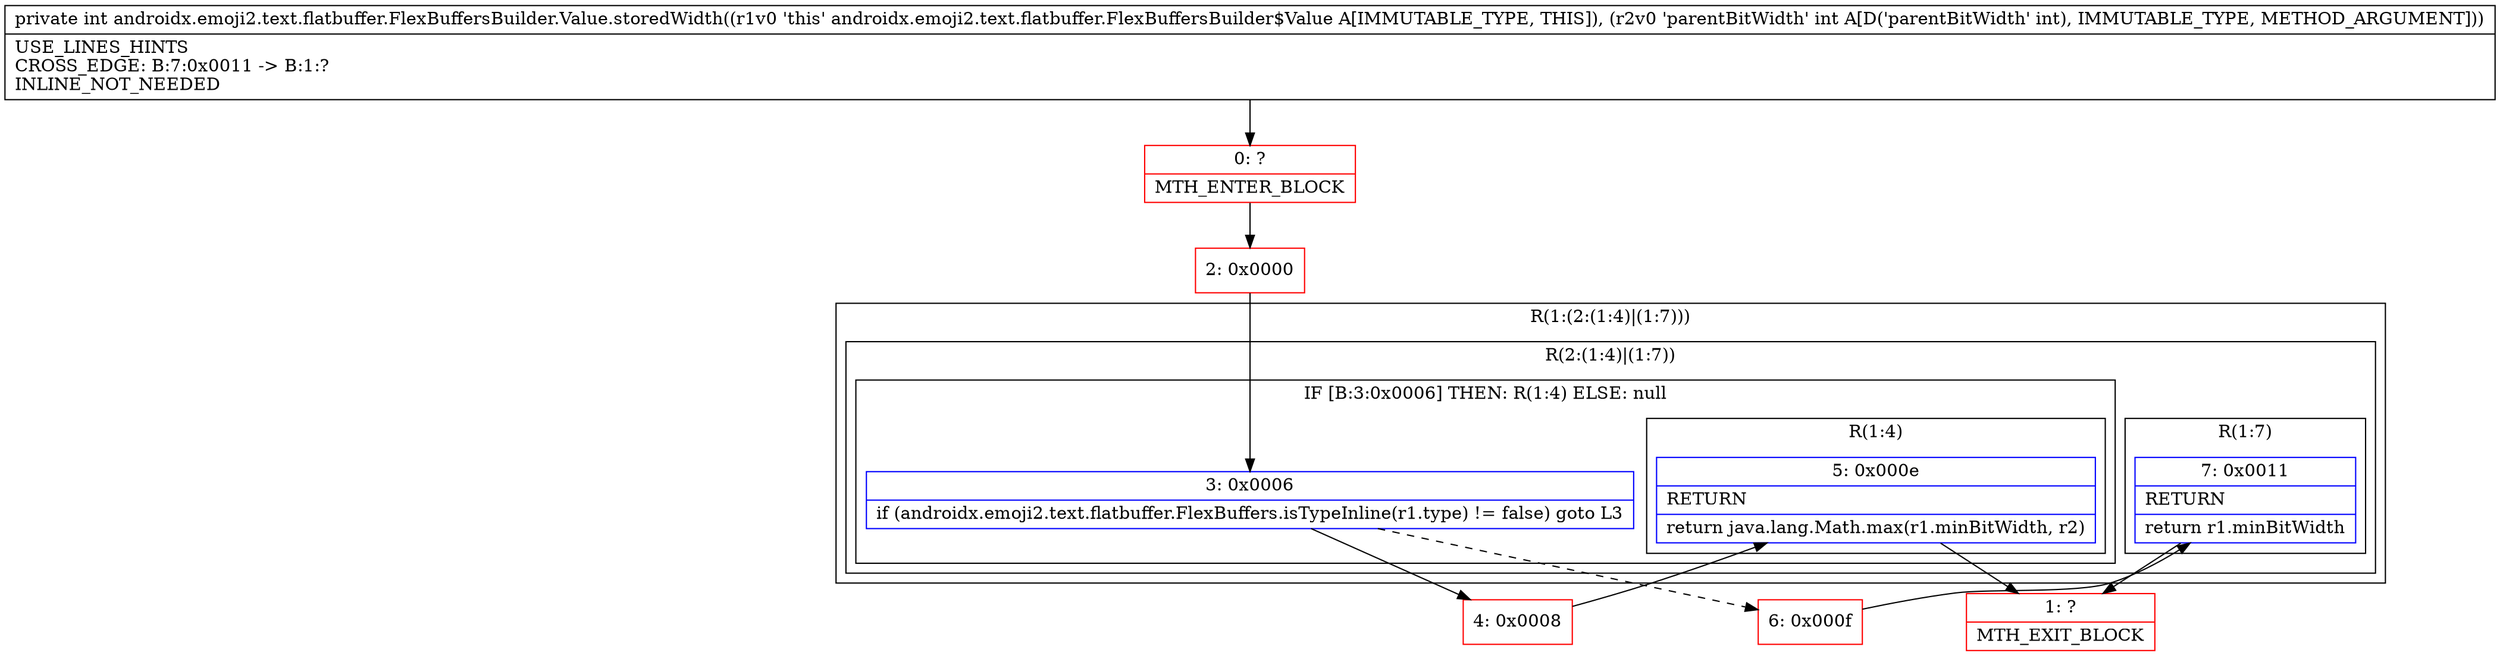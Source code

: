 digraph "CFG forandroidx.emoji2.text.flatbuffer.FlexBuffersBuilder.Value.storedWidth(I)I" {
subgraph cluster_Region_631426491 {
label = "R(1:(2:(1:4)|(1:7)))";
node [shape=record,color=blue];
subgraph cluster_Region_727775724 {
label = "R(2:(1:4)|(1:7))";
node [shape=record,color=blue];
subgraph cluster_IfRegion_943197241 {
label = "IF [B:3:0x0006] THEN: R(1:4) ELSE: null";
node [shape=record,color=blue];
Node_3 [shape=record,label="{3\:\ 0x0006|if (androidx.emoji2.text.flatbuffer.FlexBuffers.isTypeInline(r1.type) != false) goto L3\l}"];
subgraph cluster_Region_824432029 {
label = "R(1:4)";
node [shape=record,color=blue];
Node_5 [shape=record,label="{5\:\ 0x000e|RETURN\l|return java.lang.Math.max(r1.minBitWidth, r2)\l}"];
}
}
subgraph cluster_Region_48175383 {
label = "R(1:7)";
node [shape=record,color=blue];
Node_7 [shape=record,label="{7\:\ 0x0011|RETURN\l|return r1.minBitWidth\l}"];
}
}
}
Node_0 [shape=record,color=red,label="{0\:\ ?|MTH_ENTER_BLOCK\l}"];
Node_2 [shape=record,color=red,label="{2\:\ 0x0000}"];
Node_4 [shape=record,color=red,label="{4\:\ 0x0008}"];
Node_1 [shape=record,color=red,label="{1\:\ ?|MTH_EXIT_BLOCK\l}"];
Node_6 [shape=record,color=red,label="{6\:\ 0x000f}"];
MethodNode[shape=record,label="{private int androidx.emoji2.text.flatbuffer.FlexBuffersBuilder.Value.storedWidth((r1v0 'this' androidx.emoji2.text.flatbuffer.FlexBuffersBuilder$Value A[IMMUTABLE_TYPE, THIS]), (r2v0 'parentBitWidth' int A[D('parentBitWidth' int), IMMUTABLE_TYPE, METHOD_ARGUMENT]))  | USE_LINES_HINTS\lCROSS_EDGE: B:7:0x0011 \-\> B:1:?\lINLINE_NOT_NEEDED\l}"];
MethodNode -> Node_0;Node_3 -> Node_4;
Node_3 -> Node_6[style=dashed];
Node_5 -> Node_1;
Node_7 -> Node_1;
Node_0 -> Node_2;
Node_2 -> Node_3;
Node_4 -> Node_5;
Node_6 -> Node_7;
}

